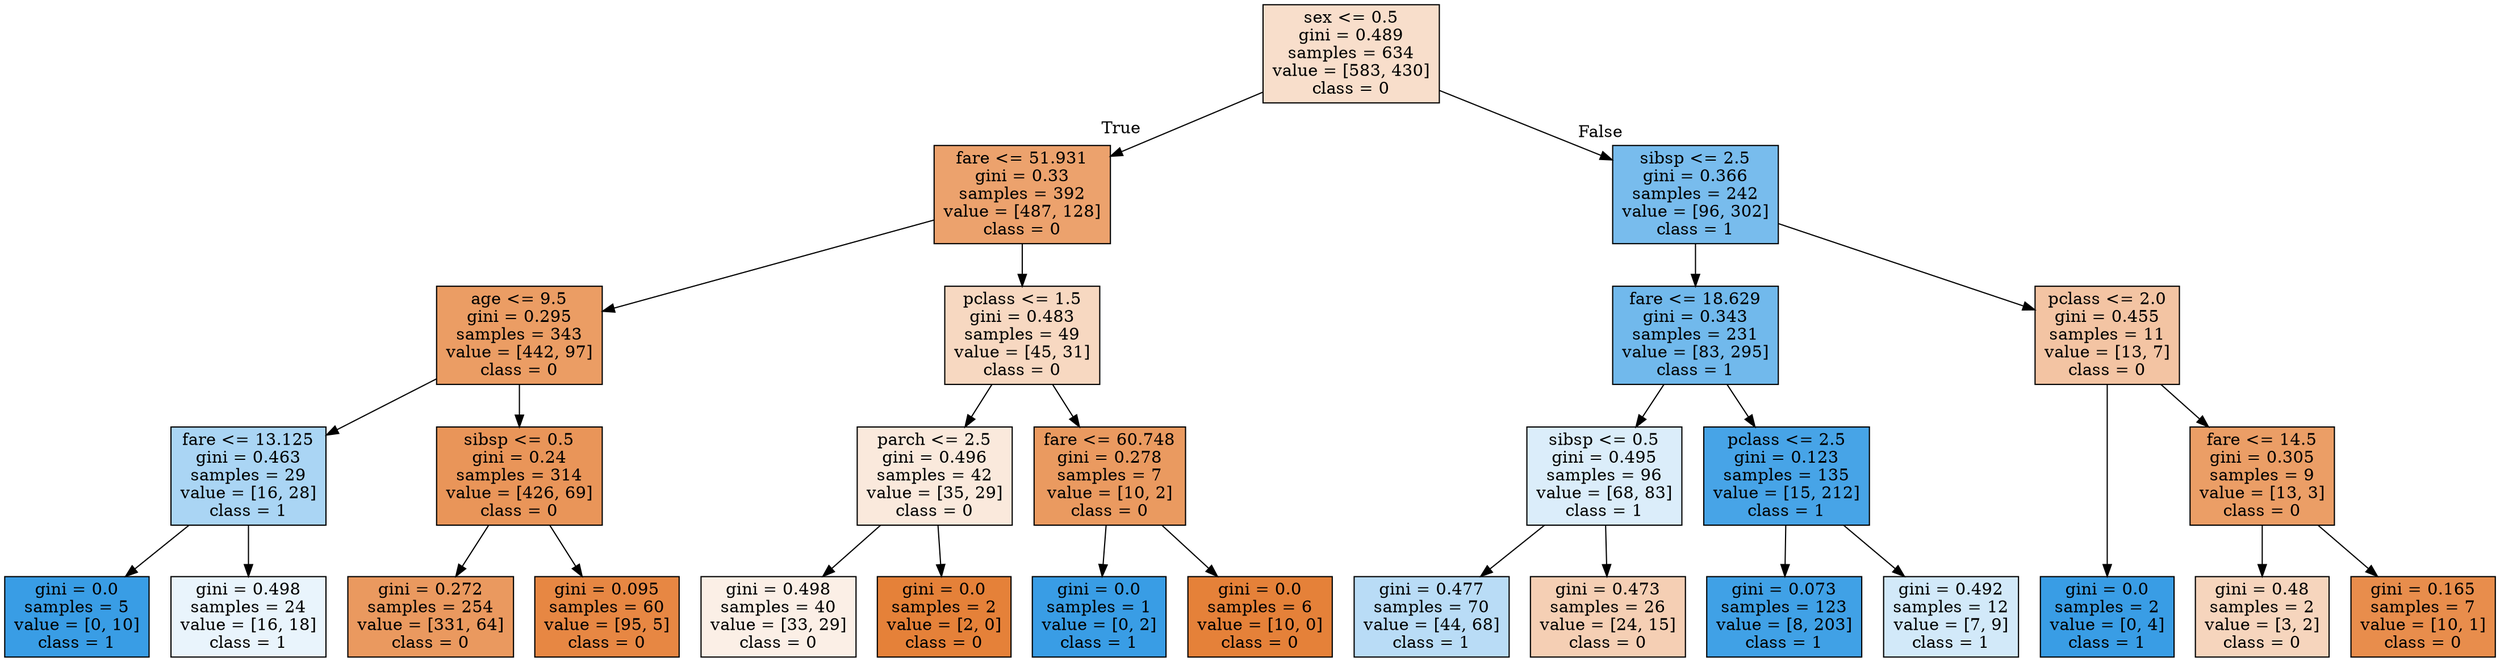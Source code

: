 digraph Tree {
node [shape=box, style="filled", color="black"] ;
graph [ranksep=equally, splines=polyline] ;
0 [label="sex <= 0.5\ngini = 0.489\nsamples = 634\nvalue = [583, 430]\nclass = 0", fillcolor="#e5813943"] ;
1 [label="fare <= 51.931\ngini = 0.33\nsamples = 392\nvalue = [487, 128]\nclass = 0", fillcolor="#e58139bc"] ;
0 -> 1 [labeldistance=2.5, labelangle=45, headlabel="True"] ;
2 [label="age <= 9.5\ngini = 0.295\nsamples = 343\nvalue = [442, 97]\nclass = 0", fillcolor="#e58139c7"] ;
1 -> 2 ;
3 [label="fare <= 13.125\ngini = 0.463\nsamples = 29\nvalue = [16, 28]\nclass = 1", fillcolor="#399de56d"] ;
2 -> 3 ;
4 [label="gini = 0.0\nsamples = 5\nvalue = [0, 10]\nclass = 1", fillcolor="#399de5ff"] ;
3 -> 4 ;
5 [label="gini = 0.498\nsamples = 24\nvalue = [16, 18]\nclass = 1", fillcolor="#399de51c"] ;
3 -> 5 ;
6 [label="sibsp <= 0.5\ngini = 0.24\nsamples = 314\nvalue = [426, 69]\nclass = 0", fillcolor="#e58139d6"] ;
2 -> 6 ;
7 [label="gini = 0.272\nsamples = 254\nvalue = [331, 64]\nclass = 0", fillcolor="#e58139ce"] ;
6 -> 7 ;
8 [label="gini = 0.095\nsamples = 60\nvalue = [95, 5]\nclass = 0", fillcolor="#e58139f2"] ;
6 -> 8 ;
9 [label="pclass <= 1.5\ngini = 0.483\nsamples = 49\nvalue = [45, 31]\nclass = 0", fillcolor="#e581394f"] ;
1 -> 9 ;
10 [label="parch <= 2.5\ngini = 0.496\nsamples = 42\nvalue = [35, 29]\nclass = 0", fillcolor="#e581392c"] ;
9 -> 10 ;
11 [label="gini = 0.498\nsamples = 40\nvalue = [33, 29]\nclass = 0", fillcolor="#e581391f"] ;
10 -> 11 ;
12 [label="gini = 0.0\nsamples = 2\nvalue = [2, 0]\nclass = 0", fillcolor="#e58139ff"] ;
10 -> 12 ;
13 [label="fare <= 60.748\ngini = 0.278\nsamples = 7\nvalue = [10, 2]\nclass = 0", fillcolor="#e58139cc"] ;
9 -> 13 ;
14 [label="gini = 0.0\nsamples = 1\nvalue = [0, 2]\nclass = 1", fillcolor="#399de5ff"] ;
13 -> 14 ;
15 [label="gini = 0.0\nsamples = 6\nvalue = [10, 0]\nclass = 0", fillcolor="#e58139ff"] ;
13 -> 15 ;
16 [label="sibsp <= 2.5\ngini = 0.366\nsamples = 242\nvalue = [96, 302]\nclass = 1", fillcolor="#399de5ae"] ;
0 -> 16 [labeldistance=2.5, labelangle=-45, headlabel="False"] ;
17 [label="fare <= 18.629\ngini = 0.343\nsamples = 231\nvalue = [83, 295]\nclass = 1", fillcolor="#399de5b7"] ;
16 -> 17 ;
18 [label="sibsp <= 0.5\ngini = 0.495\nsamples = 96\nvalue = [68, 83]\nclass = 1", fillcolor="#399de52e"] ;
17 -> 18 ;
19 [label="gini = 0.477\nsamples = 70\nvalue = [44, 68]\nclass = 1", fillcolor="#399de55a"] ;
18 -> 19 ;
20 [label="gini = 0.473\nsamples = 26\nvalue = [24, 15]\nclass = 0", fillcolor="#e5813960"] ;
18 -> 20 ;
21 [label="pclass <= 2.5\ngini = 0.123\nsamples = 135\nvalue = [15, 212]\nclass = 1", fillcolor="#399de5ed"] ;
17 -> 21 ;
22 [label="gini = 0.073\nsamples = 123\nvalue = [8, 203]\nclass = 1", fillcolor="#399de5f5"] ;
21 -> 22 ;
23 [label="gini = 0.492\nsamples = 12\nvalue = [7, 9]\nclass = 1", fillcolor="#399de539"] ;
21 -> 23 ;
24 [label="pclass <= 2.0\ngini = 0.455\nsamples = 11\nvalue = [13, 7]\nclass = 0", fillcolor="#e5813976"] ;
16 -> 24 ;
25 [label="gini = 0.0\nsamples = 2\nvalue = [0, 4]\nclass = 1", fillcolor="#399de5ff"] ;
24 -> 25 ;
26 [label="fare <= 14.5\ngini = 0.305\nsamples = 9\nvalue = [13, 3]\nclass = 0", fillcolor="#e58139c4"] ;
24 -> 26 ;
27 [label="gini = 0.48\nsamples = 2\nvalue = [3, 2]\nclass = 0", fillcolor="#e5813955"] ;
26 -> 27 ;
28 [label="gini = 0.165\nsamples = 7\nvalue = [10, 1]\nclass = 0", fillcolor="#e58139e6"] ;
26 -> 28 ;
{rank=same ; 0} ;
{rank=same ; 1; 16} ;
{rank=same ; 2; 9; 17; 24} ;
{rank=same ; 3; 6; 10; 13; 18; 21; 26} ;
{rank=same ; 4; 5; 7; 8; 11; 12; 14; 15; 19; 20; 22; 23; 25; 27; 28} ;
}